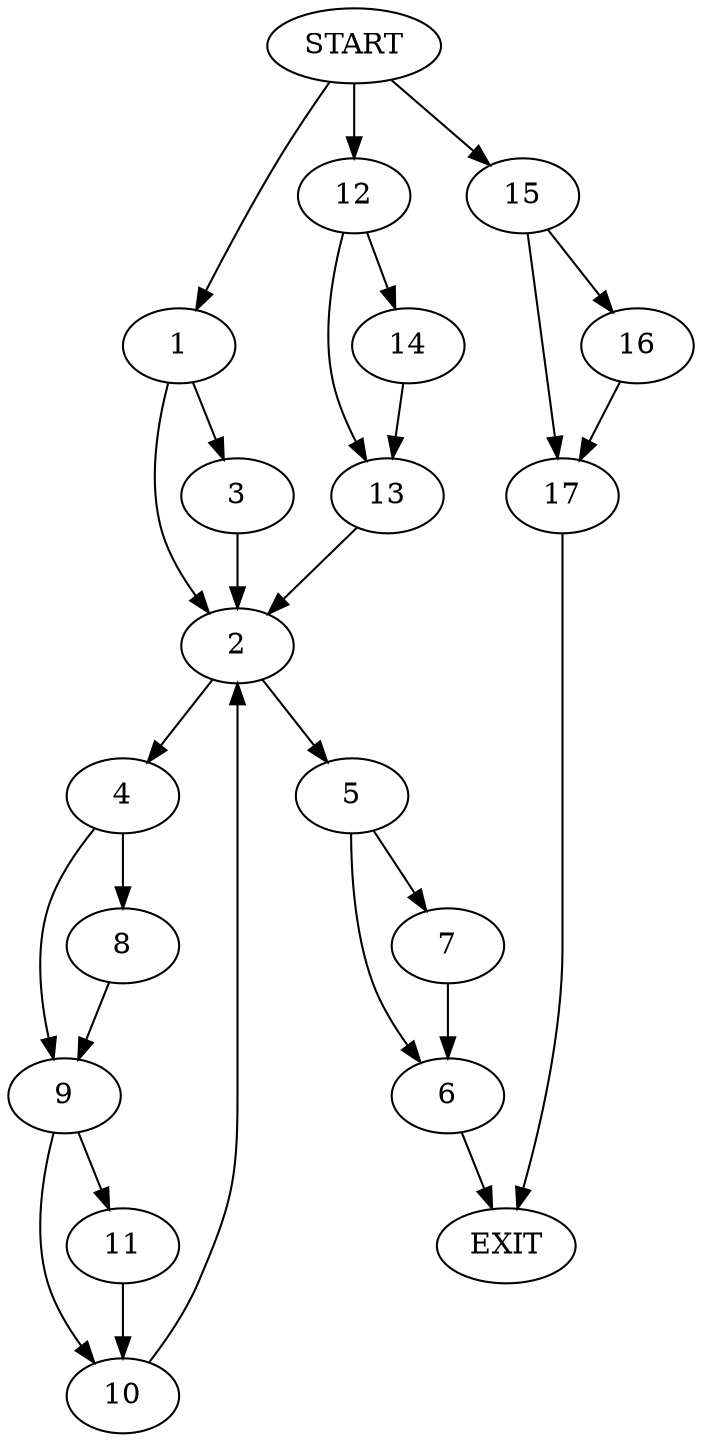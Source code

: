 digraph {
0 [label="START"]
18 [label="EXIT"]
0 -> 1
1 -> 2
1 -> 3
2 -> 4
2 -> 5
3 -> 2
5 -> 6
5 -> 7
4 -> 8
4 -> 9
9 -> 10
9 -> 11
8 -> 9
10 -> 2
11 -> 10
0 -> 12
12 -> 13
12 -> 14
14 -> 13
13 -> 2
6 -> 18
7 -> 6
0 -> 15
15 -> 16
15 -> 17
17 -> 18
16 -> 17
}
